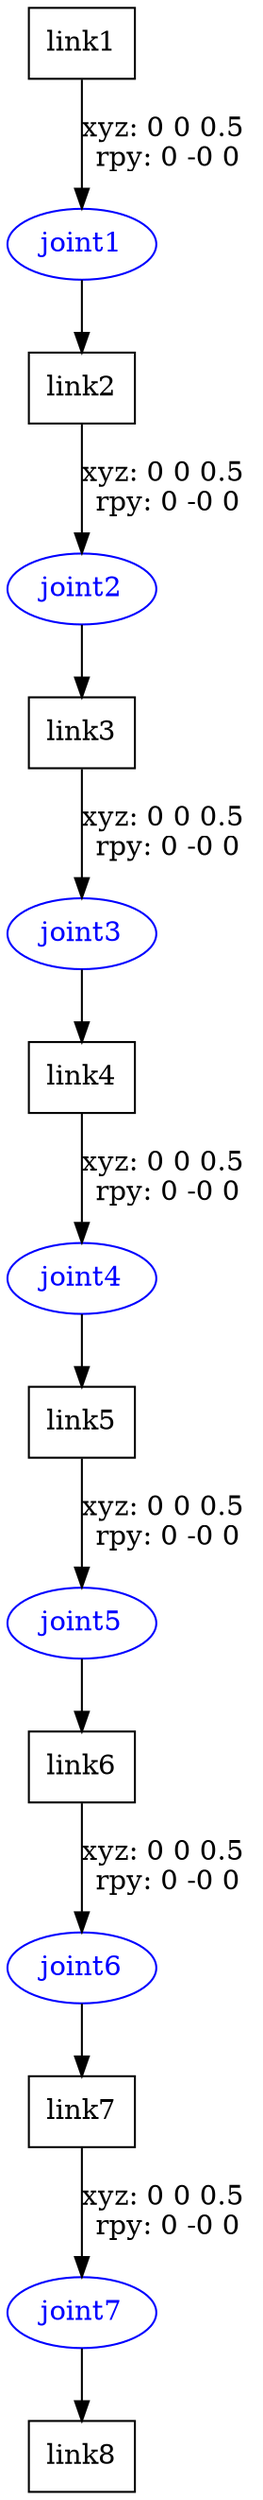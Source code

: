 digraph G {
node [shape=box];
"link1" [label="link1"];
"link2" [label="link2"];
"link3" [label="link3"];
"link4" [label="link4"];
"link5" [label="link5"];
"link6" [label="link6"];
"link7" [label="link7"];
"link8" [label="link8"];
node [shape=ellipse, color=blue, fontcolor=blue];
"link1" -> "joint1" [label="xyz: 0 0 0.5 \nrpy: 0 -0 0"]
"joint1" -> "link2"
"link2" -> "joint2" [label="xyz: 0 0 0.5 \nrpy: 0 -0 0"]
"joint2" -> "link3"
"link3" -> "joint3" [label="xyz: 0 0 0.5 \nrpy: 0 -0 0"]
"joint3" -> "link4"
"link4" -> "joint4" [label="xyz: 0 0 0.5 \nrpy: 0 -0 0"]
"joint4" -> "link5"
"link5" -> "joint5" [label="xyz: 0 0 0.5 \nrpy: 0 -0 0"]
"joint5" -> "link6"
"link6" -> "joint6" [label="xyz: 0 0 0.5 \nrpy: 0 -0 0"]
"joint6" -> "link7"
"link7" -> "joint7" [label="xyz: 0 0 0.5 \nrpy: 0 -0 0"]
"joint7" -> "link8"
}
